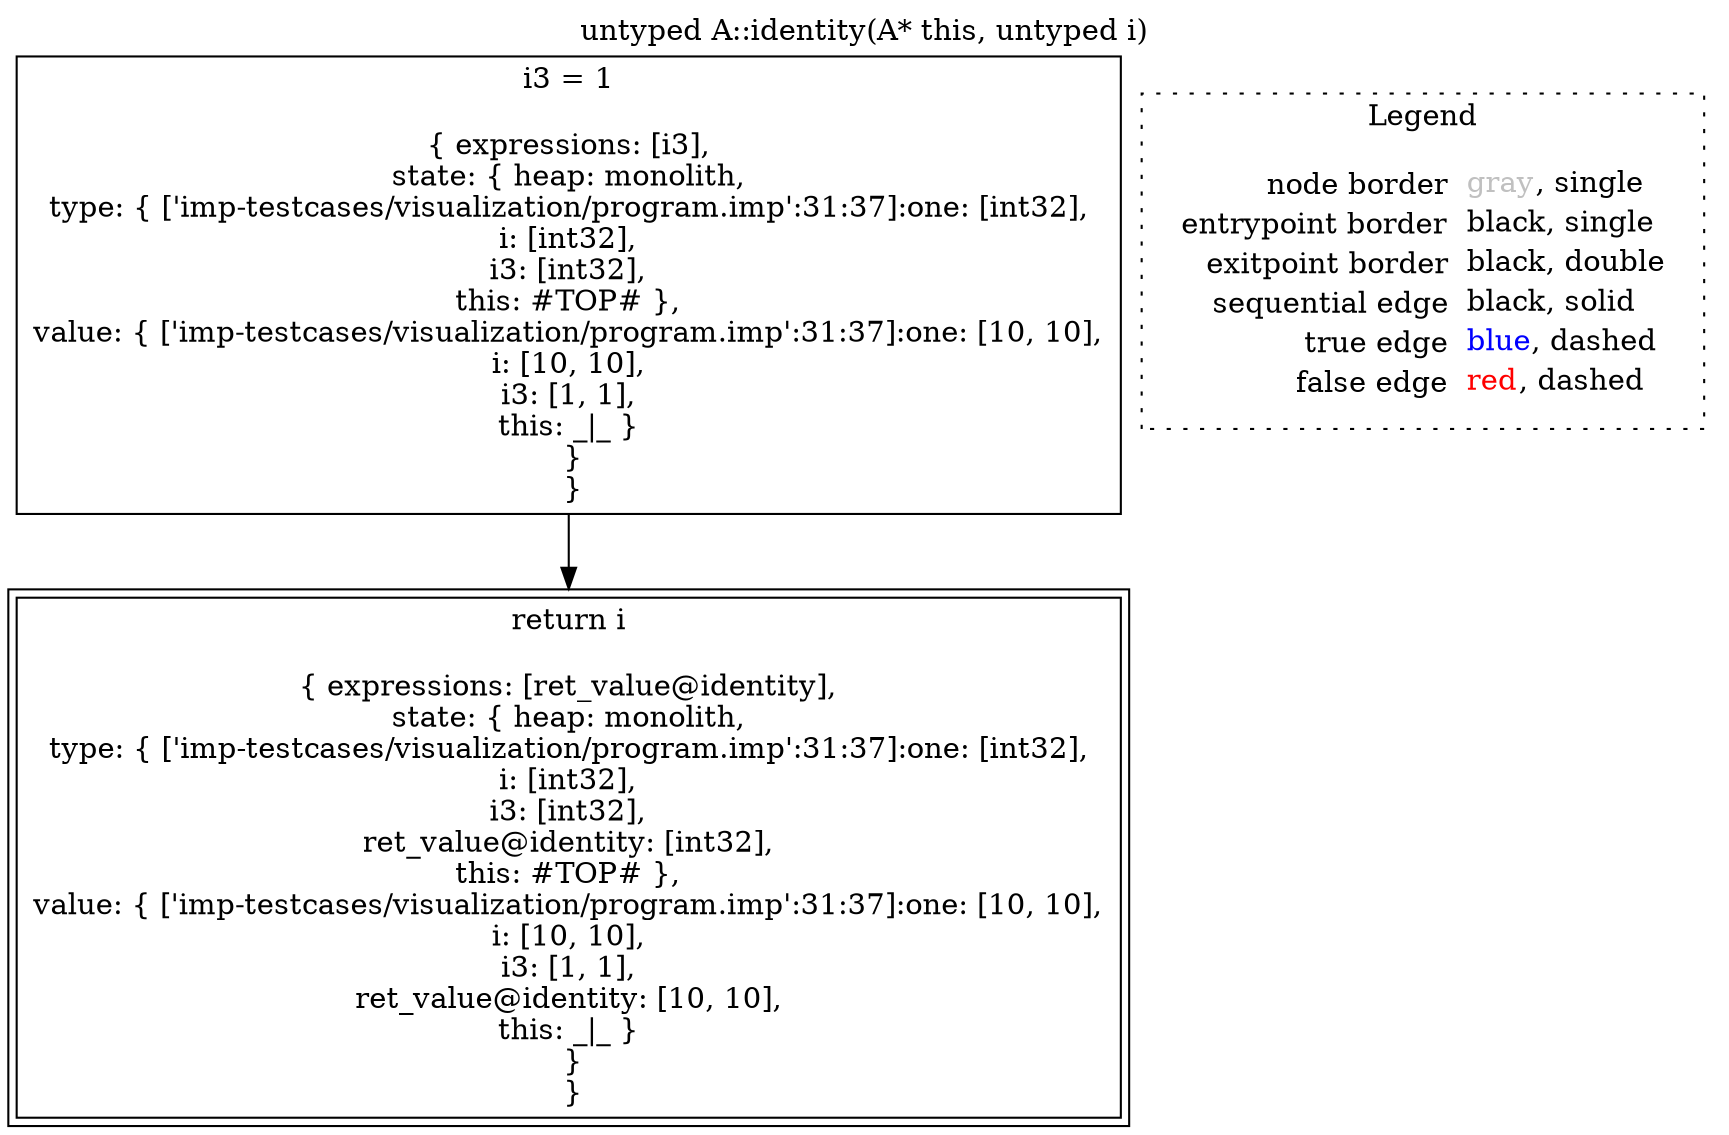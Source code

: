 digraph {
	labelloc="t";
	label="untyped A::identity(A* this, untyped i)";
	"node0" [shape="rect",color="black",label=<i3 = 1<BR/><BR/>{ expressions: [i3],<BR/>state: { heap: monolith,<BR/>type: { ['imp-testcases/visualization/program.imp':31:37]:one: [int32],<BR/>i: [int32],<BR/>i3: [int32],<BR/>this: #TOP# },<BR/>value: { ['imp-testcases/visualization/program.imp':31:37]:one: [10, 10],<BR/>i: [10, 10],<BR/>i3: [1, 1],<BR/>this: _|_ }<BR/> }<BR/> }<BR/>>];
	"node3" [shape="rect",color="black",peripheries="2",label=<return i<BR/><BR/>{ expressions: [ret_value@identity],<BR/>state: { heap: monolith,<BR/>type: { ['imp-testcases/visualization/program.imp':31:37]:one: [int32],<BR/>i: [int32],<BR/>i3: [int32],<BR/>ret_value@identity: [int32],<BR/>this: #TOP# },<BR/>value: { ['imp-testcases/visualization/program.imp':31:37]:one: [10, 10],<BR/>i: [10, 10],<BR/>i3: [1, 1],<BR/>ret_value@identity: [10, 10],<BR/>this: _|_ }<BR/> }<BR/> }<BR/>>];
	"node0" -> "node3" [color="black"];
subgraph cluster_legend {
	label="Legend";
	style=dotted;
	node [shape=plaintext];
	"legend" [label=<<table border="0" cellpadding="2" cellspacing="0" cellborder="0"><tr><td align="right">node border&nbsp;</td><td align="left"><font color="gray">gray</font>, single</td></tr><tr><td align="right">entrypoint border&nbsp;</td><td align="left"><font color="black">black</font>, single</td></tr><tr><td align="right">exitpoint border&nbsp;</td><td align="left"><font color="black">black</font>, double</td></tr><tr><td align="right">sequential edge&nbsp;</td><td align="left"><font color="black">black</font>, solid</td></tr><tr><td align="right">true edge&nbsp;</td><td align="left"><font color="blue">blue</font>, dashed</td></tr><tr><td align="right">false edge&nbsp;</td><td align="left"><font color="red">red</font>, dashed</td></tr></table>>];
}

}
